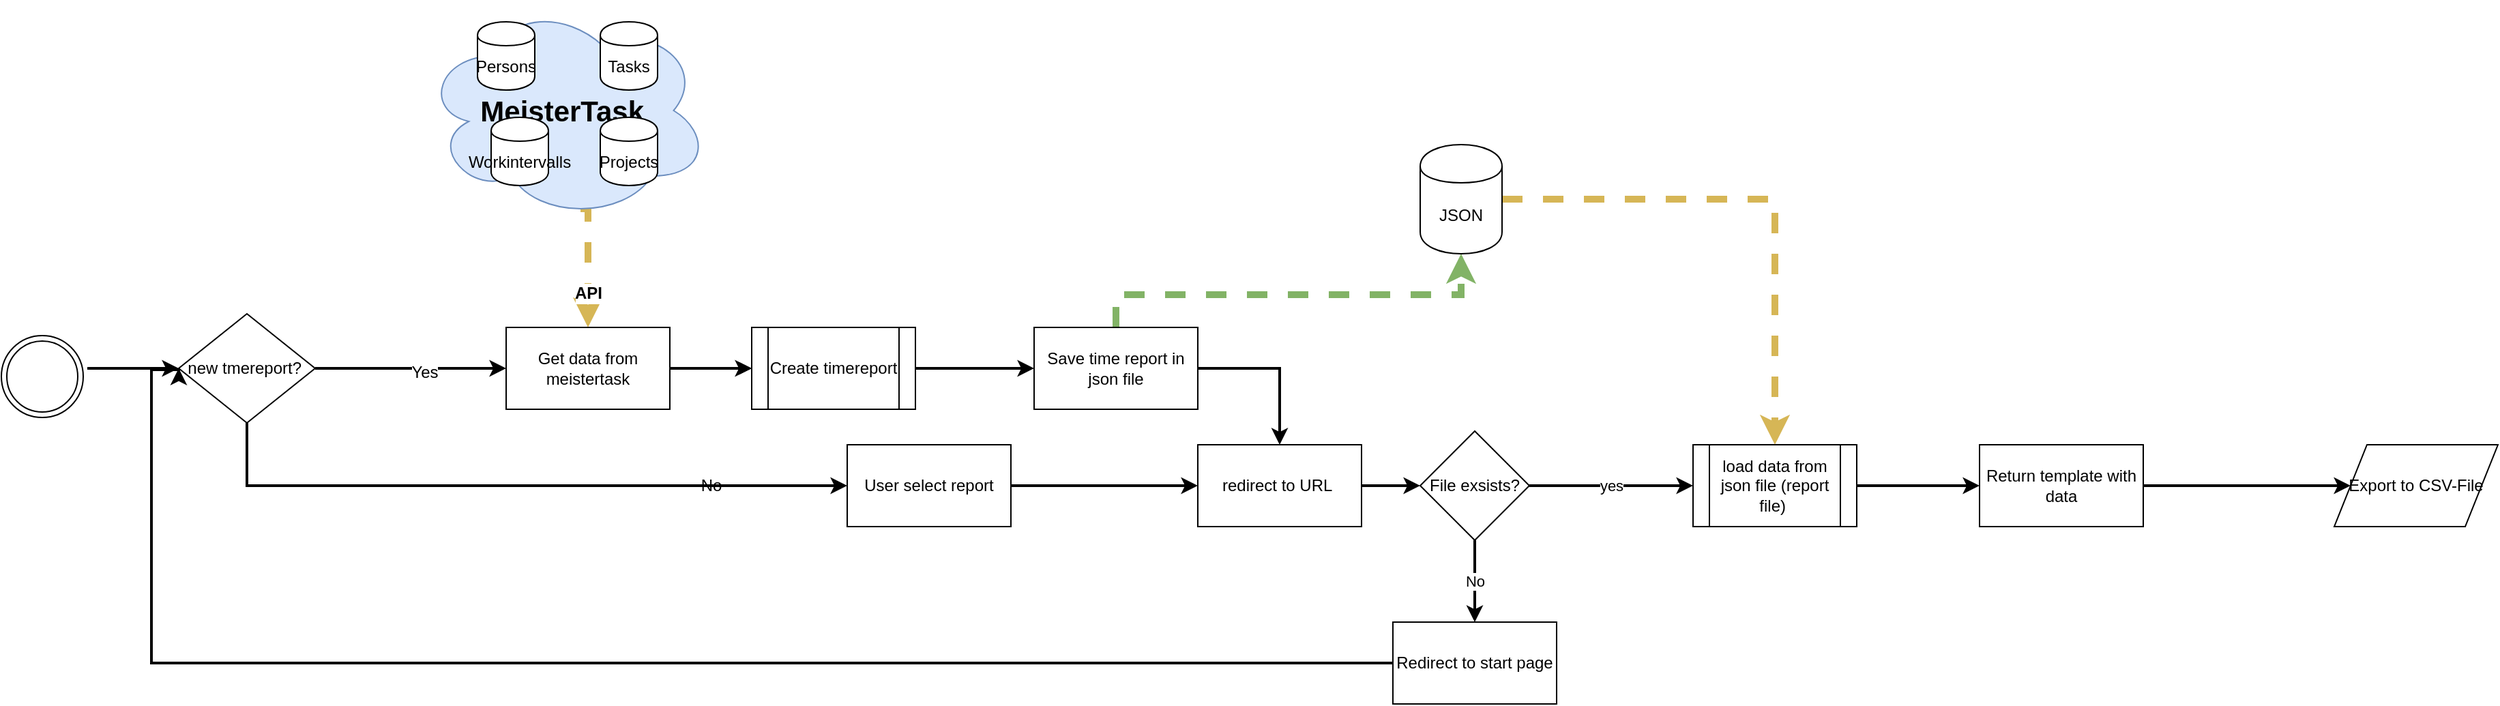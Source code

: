 <mxfile version="12.4.8" type="github"><diagram id="C5RBs43oDa-KdzZeNtuy" name="Page-1"><mxGraphModel dx="2249" dy="713" grid="1" gridSize="10" guides="1" tooltips="1" connect="1" arrows="1" fold="1" page="1" pageScale="1" pageWidth="827" pageHeight="1169" math="0" shadow="0"><root><mxCell id="WIyWlLk6GJQsqaUBKTNV-0"/><mxCell id="WIyWlLk6GJQsqaUBKTNV-1" parent="WIyWlLk6GJQsqaUBKTNV-0"/><mxCell id="MSR7vl2Qp5dJa_H4U3Mi-57" style="edgeStyle=orthogonalEdgeStyle;rounded=0;orthogonalLoop=1;jettySize=auto;html=1;exitX=0.55;exitY=0.95;exitDx=0;exitDy=0;exitPerimeter=0;entryX=0.5;entryY=0;entryDx=0;entryDy=0;dashed=1;fillColor=#fff2cc;strokeColor=#d6b656;strokeWidth=5;" edge="1" parent="WIyWlLk6GJQsqaUBKTNV-1" source="MSR7vl2Qp5dJa_H4U3Mi-8" target="MSR7vl2Qp5dJa_H4U3Mi-73"><mxGeometry relative="1" as="geometry"><Array as="points"><mxPoint x="90" y="502"/></Array></mxGeometry></mxCell><mxCell id="MSR7vl2Qp5dJa_H4U3Mi-60" value="&lt;b&gt;API&lt;/b&gt;" style="text;html=1;align=center;verticalAlign=middle;resizable=0;points=[];labelBackgroundColor=#ffffff;" vertex="1" connectable="0" parent="MSR7vl2Qp5dJa_H4U3Mi-57"><mxGeometry x="0.447" relative="1" as="geometry"><mxPoint as="offset"/></mxGeometry></mxCell><mxCell id="MSR7vl2Qp5dJa_H4U3Mi-8" value="&lt;font style=&quot;font-size: 21px&quot;&gt;&lt;b&gt;MeisterTask&amp;nbsp;&lt;/b&gt;&lt;/font&gt;" style="ellipse;shape=cloud;whiteSpace=wrap;html=1;fillColor=#dae8fc;strokeColor=#6c8ebf;align=center;" vertex="1" parent="WIyWlLk6GJQsqaUBKTNV-1"><mxGeometry x="-31" y="350" width="210" height="160" as="geometry"/></mxCell><mxCell id="MSR7vl2Qp5dJa_H4U3Mi-20" style="edgeStyle=orthogonalEdgeStyle;rounded=0;orthogonalLoop=1;jettySize=auto;html=1;entryX=0;entryY=0.5;entryDx=0;entryDy=0;" edge="1" parent="WIyWlLk6GJQsqaUBKTNV-1" source="MSR7vl2Qp5dJa_H4U3Mi-73" target="MSR7vl2Qp5dJa_H4U3Mi-59"><mxGeometry relative="1" as="geometry"><mxPoint x="-30" y="750" as="targetPoint"/></mxGeometry></mxCell><mxCell id="MSR7vl2Qp5dJa_H4U3Mi-1" style="edgeStyle=orthogonalEdgeStyle;rounded=0;orthogonalLoop=1;jettySize=auto;html=1;exitX=1.05;exitY=0.4;exitDx=0;exitDy=0;exitPerimeter=0;strokeWidth=2;" edge="1" parent="WIyWlLk6GJQsqaUBKTNV-1" source="MSR7vl2Qp5dJa_H4U3Mi-0" target="MSR7vl2Qp5dJa_H4U3Mi-63"><mxGeometry relative="1" as="geometry"><mxPoint x="-30" y="641" as="sourcePoint"/></mxGeometry></mxCell><mxCell id="MSR7vl2Qp5dJa_H4U3Mi-0" value="" style="ellipse;shape=doubleEllipse;html=1;dashed=0;whitespace=wrap;aspect=fixed;" vertex="1" parent="WIyWlLk6GJQsqaUBKTNV-1"><mxGeometry x="-340" y="595" width="60" height="60" as="geometry"/></mxCell><mxCell id="MSR7vl2Qp5dJa_H4U3Mi-2" value="Projects" style="shape=cylinder;whiteSpace=wrap;html=1;boundedLbl=1;backgroundOutline=1;" vertex="1" parent="WIyWlLk6GJQsqaUBKTNV-1"><mxGeometry x="99" y="435" width="42" height="50" as="geometry"/></mxCell><mxCell id="MSR7vl2Qp5dJa_H4U3Mi-3" value="Tasks" style="shape=cylinder;whiteSpace=wrap;html=1;boundedLbl=1;backgroundOutline=1;" vertex="1" parent="WIyWlLk6GJQsqaUBKTNV-1"><mxGeometry x="99" y="365" width="42" height="50" as="geometry"/></mxCell><mxCell id="MSR7vl2Qp5dJa_H4U3Mi-4" value="Workintervalls" style="shape=cylinder;whiteSpace=wrap;html=1;boundedLbl=1;backgroundOutline=1;" vertex="1" parent="WIyWlLk6GJQsqaUBKTNV-1"><mxGeometry x="19" y="435" width="42" height="50" as="geometry"/></mxCell><mxCell id="MSR7vl2Qp5dJa_H4U3Mi-5" value="Persons" style="shape=cylinder;whiteSpace=wrap;html=1;boundedLbl=1;backgroundOutline=1;" vertex="1" parent="WIyWlLk6GJQsqaUBKTNV-1"><mxGeometry x="9" y="365" width="42" height="50" as="geometry"/></mxCell><mxCell id="MSR7vl2Qp5dJa_H4U3Mi-50" style="edgeStyle=orthogonalEdgeStyle;rounded=0;orthogonalLoop=1;jettySize=auto;html=1;exitX=1;exitY=0.5;exitDx=0;exitDy=0;entryX=0;entryY=0.5;entryDx=0;entryDy=0;strokeWidth=2;" edge="1" parent="WIyWlLk6GJQsqaUBKTNV-1" source="MSR7vl2Qp5dJa_H4U3Mi-59" target="MSR7vl2Qp5dJa_H4U3Mi-75"><mxGeometry relative="1" as="geometry"/></mxCell><mxCell id="MSR7vl2Qp5dJa_H4U3Mi-58" style="edgeStyle=orthogonalEdgeStyle;rounded=0;orthogonalLoop=1;jettySize=auto;html=1;entryX=0.5;entryY=1;entryDx=0;entryDy=0;dashed=1;fillColor=#d5e8d4;strokeColor=#82b366;strokeWidth=5;" edge="1" parent="WIyWlLk6GJQsqaUBKTNV-1" source="MSR7vl2Qp5dJa_H4U3Mi-75" target="MSR7vl2Qp5dJa_H4U3Mi-46"><mxGeometry relative="1" as="geometry"><mxPoint x="477" y="635" as="sourcePoint"/><Array as="points"><mxPoint x="477" y="565"/><mxPoint x="730" y="565"/></Array></mxGeometry></mxCell><mxCell id="MSR7vl2Qp5dJa_H4U3Mi-71" style="edgeStyle=orthogonalEdgeStyle;rounded=0;orthogonalLoop=1;jettySize=auto;html=1;exitX=1;exitY=0.5;exitDx=0;exitDy=0;dashed=1;entryX=0.5;entryY=0;entryDx=0;entryDy=0;fillColor=#fff2cc;strokeColor=#d6b656;strokeWidth=5;" edge="1" parent="WIyWlLk6GJQsqaUBKTNV-1" source="MSR7vl2Qp5dJa_H4U3Mi-46" target="MSR7vl2Qp5dJa_H4U3Mi-94"><mxGeometry relative="1" as="geometry"><mxPoint x="940" y="685" as="targetPoint"/></mxGeometry></mxCell><mxCell id="MSR7vl2Qp5dJa_H4U3Mi-46" value="JSON" style="shape=cylinder;whiteSpace=wrap;html=1;boundedLbl=1;backgroundOutline=1;" vertex="1" parent="WIyWlLk6GJQsqaUBKTNV-1"><mxGeometry x="700" y="455" width="60" height="80" as="geometry"/></mxCell><mxCell id="MSR7vl2Qp5dJa_H4U3Mi-59" value="Create timereport" style="shape=process;whiteSpace=wrap;html=1;backgroundOutline=1;" vertex="1" parent="WIyWlLk6GJQsqaUBKTNV-1"><mxGeometry x="210" y="589" width="120" height="60" as="geometry"/></mxCell><mxCell id="MSR7vl2Qp5dJa_H4U3Mi-64" style="edgeStyle=orthogonalEdgeStyle;rounded=0;orthogonalLoop=1;jettySize=auto;html=1;entryX=0;entryY=0.5;entryDx=0;entryDy=0;strokeWidth=2;" edge="1" parent="WIyWlLk6GJQsqaUBKTNV-1" source="MSR7vl2Qp5dJa_H4U3Mi-63" target="MSR7vl2Qp5dJa_H4U3Mi-73"><mxGeometry relative="1" as="geometry"/></mxCell><mxCell id="MSR7vl2Qp5dJa_H4U3Mi-65" value="Yes" style="text;html=1;align=center;verticalAlign=middle;resizable=0;points=[];labelBackgroundColor=#ffffff;" vertex="1" connectable="0" parent="MSR7vl2Qp5dJa_H4U3Mi-64"><mxGeometry x="0.143" y="-3" relative="1" as="geometry"><mxPoint as="offset"/></mxGeometry></mxCell><mxCell id="MSR7vl2Qp5dJa_H4U3Mi-67" style="edgeStyle=orthogonalEdgeStyle;rounded=0;orthogonalLoop=1;jettySize=auto;html=1;exitX=0.5;exitY=1;exitDx=0;exitDy=0;entryX=0;entryY=0.5;entryDx=0;entryDy=0;strokeWidth=2;" edge="1" parent="WIyWlLk6GJQsqaUBKTNV-1" source="MSR7vl2Qp5dJa_H4U3Mi-63" target="MSR7vl2Qp5dJa_H4U3Mi-78"><mxGeometry relative="1" as="geometry"><mxPoint x="570" y="685" as="targetPoint"/><Array as="points"><mxPoint x="-160" y="705"/></Array></mxGeometry></mxCell><mxCell id="MSR7vl2Qp5dJa_H4U3Mi-63" value="new tmereport?&amp;nbsp;" style="rhombus;whiteSpace=wrap;html=1;" vertex="1" parent="WIyWlLk6GJQsqaUBKTNV-1"><mxGeometry x="-210" y="579" width="100" height="80" as="geometry"/></mxCell><mxCell id="MSR7vl2Qp5dJa_H4U3Mi-96" value="" style="edgeStyle=orthogonalEdgeStyle;rounded=0;orthogonalLoop=1;jettySize=auto;html=1;strokeWidth=2;" edge="1" parent="WIyWlLk6GJQsqaUBKTNV-1" source="MSR7vl2Qp5dJa_H4U3Mi-73" target="MSR7vl2Qp5dJa_H4U3Mi-59"><mxGeometry relative="1" as="geometry"/></mxCell><mxCell id="MSR7vl2Qp5dJa_H4U3Mi-73" value="Get data from meistertask" style="rounded=0;whiteSpace=wrap;html=1;" vertex="1" parent="WIyWlLk6GJQsqaUBKTNV-1"><mxGeometry x="30" y="589" width="120" height="60" as="geometry"/></mxCell><mxCell id="MSR7vl2Qp5dJa_H4U3Mi-84" style="edgeStyle=orthogonalEdgeStyle;rounded=0;orthogonalLoop=1;jettySize=auto;html=1;entryX=0.5;entryY=0;entryDx=0;entryDy=0;strokeWidth=2;" edge="1" parent="WIyWlLk6GJQsqaUBKTNV-1" source="MSR7vl2Qp5dJa_H4U3Mi-75" target="MSR7vl2Qp5dJa_H4U3Mi-83"><mxGeometry relative="1" as="geometry"><Array as="points"><mxPoint x="597" y="619"/></Array></mxGeometry></mxCell><mxCell id="MSR7vl2Qp5dJa_H4U3Mi-75" value="Save time report in json file" style="rounded=0;whiteSpace=wrap;html=1;" vertex="1" parent="WIyWlLk6GJQsqaUBKTNV-1"><mxGeometry x="417" y="589" width="120" height="60" as="geometry"/></mxCell><mxCell id="MSR7vl2Qp5dJa_H4U3Mi-77" value="No" style="text;html=1;align=center;verticalAlign=middle;resizable=0;points=[];autosize=1;" vertex="1" parent="WIyWlLk6GJQsqaUBKTNV-1"><mxGeometry x="165" y="695" width="30" height="20" as="geometry"/></mxCell><mxCell id="MSR7vl2Qp5dJa_H4U3Mi-80" style="edgeStyle=orthogonalEdgeStyle;rounded=0;orthogonalLoop=1;jettySize=auto;html=1;exitX=1;exitY=0.5;exitDx=0;exitDy=0;strokeWidth=2;" edge="1" parent="WIyWlLk6GJQsqaUBKTNV-1" source="MSR7vl2Qp5dJa_H4U3Mi-78" target="MSR7vl2Qp5dJa_H4U3Mi-83"><mxGeometry relative="1" as="geometry"/></mxCell><mxCell id="MSR7vl2Qp5dJa_H4U3Mi-78" value="User select report" style="rounded=0;whiteSpace=wrap;html=1;" vertex="1" parent="WIyWlLk6GJQsqaUBKTNV-1"><mxGeometry x="280" y="675" width="120" height="60" as="geometry"/></mxCell><mxCell id="MSR7vl2Qp5dJa_H4U3Mi-89" value="No" style="edgeStyle=orthogonalEdgeStyle;rounded=0;orthogonalLoop=1;jettySize=auto;html=1;exitX=0.5;exitY=1;exitDx=0;exitDy=0;entryX=0.5;entryY=0;entryDx=0;entryDy=0;strokeWidth=2;" edge="1" parent="WIyWlLk6GJQsqaUBKTNV-1" source="MSR7vl2Qp5dJa_H4U3Mi-79" target="MSR7vl2Qp5dJa_H4U3Mi-88"><mxGeometry relative="1" as="geometry"/></mxCell><mxCell id="MSR7vl2Qp5dJa_H4U3Mi-92" value="yes" style="edgeStyle=orthogonalEdgeStyle;rounded=0;orthogonalLoop=1;jettySize=auto;html=1;exitX=1;exitY=0.5;exitDx=0;exitDy=0;entryX=0;entryY=0.5;entryDx=0;entryDy=0;strokeWidth=2;" edge="1" parent="WIyWlLk6GJQsqaUBKTNV-1" source="MSR7vl2Qp5dJa_H4U3Mi-79" target="MSR7vl2Qp5dJa_H4U3Mi-94"><mxGeometry relative="1" as="geometry"/></mxCell><mxCell id="MSR7vl2Qp5dJa_H4U3Mi-79" value="File exsists?" style="rhombus;whiteSpace=wrap;html=1;" vertex="1" parent="WIyWlLk6GJQsqaUBKTNV-1"><mxGeometry x="700" y="665" width="80" height="80" as="geometry"/></mxCell><mxCell id="MSR7vl2Qp5dJa_H4U3Mi-85" style="edgeStyle=orthogonalEdgeStyle;rounded=0;orthogonalLoop=1;jettySize=auto;html=1;exitX=1;exitY=0.5;exitDx=0;exitDy=0;entryX=0;entryY=0.5;entryDx=0;entryDy=0;strokeWidth=2;" edge="1" parent="WIyWlLk6GJQsqaUBKTNV-1" source="MSR7vl2Qp5dJa_H4U3Mi-83" target="MSR7vl2Qp5dJa_H4U3Mi-79"><mxGeometry relative="1" as="geometry"/></mxCell><mxCell id="MSR7vl2Qp5dJa_H4U3Mi-83" value="redirect to URL&amp;nbsp;" style="rounded=0;whiteSpace=wrap;html=1;" vertex="1" parent="WIyWlLk6GJQsqaUBKTNV-1"><mxGeometry x="537" y="675" width="120" height="60" as="geometry"/></mxCell><mxCell id="MSR7vl2Qp5dJa_H4U3Mi-90" style="edgeStyle=orthogonalEdgeStyle;rounded=0;orthogonalLoop=1;jettySize=auto;html=1;exitX=0;exitY=0.5;exitDx=0;exitDy=0;entryX=0;entryY=0.5;entryDx=0;entryDy=0;strokeWidth=2;" edge="1" parent="WIyWlLk6GJQsqaUBKTNV-1" source="MSR7vl2Qp5dJa_H4U3Mi-88" target="MSR7vl2Qp5dJa_H4U3Mi-63"><mxGeometry relative="1" as="geometry"><Array as="points"><mxPoint x="-230" y="835"/><mxPoint x="-230" y="620"/></Array></mxGeometry></mxCell><mxCell id="MSR7vl2Qp5dJa_H4U3Mi-88" value="Redirect to start page" style="rounded=0;whiteSpace=wrap;html=1;" vertex="1" parent="WIyWlLk6GJQsqaUBKTNV-1"><mxGeometry x="680" y="805" width="120" height="60" as="geometry"/></mxCell><mxCell id="MSR7vl2Qp5dJa_H4U3Mi-100" style="edgeStyle=orthogonalEdgeStyle;rounded=0;orthogonalLoop=1;jettySize=auto;html=1;exitX=1;exitY=0.5;exitDx=0;exitDy=0;entryX=0;entryY=0.5;entryDx=0;entryDy=0;strokeWidth=2;" edge="1" parent="WIyWlLk6GJQsqaUBKTNV-1" source="MSR7vl2Qp5dJa_H4U3Mi-93" target="MSR7vl2Qp5dJa_H4U3Mi-99"><mxGeometry relative="1" as="geometry"/></mxCell><mxCell id="MSR7vl2Qp5dJa_H4U3Mi-93" value="Return template with data" style="rounded=0;whiteSpace=wrap;html=1;" vertex="1" parent="WIyWlLk6GJQsqaUBKTNV-1"><mxGeometry x="1110" y="675" width="120" height="60" as="geometry"/></mxCell><mxCell id="MSR7vl2Qp5dJa_H4U3Mi-95" style="edgeStyle=orthogonalEdgeStyle;rounded=0;orthogonalLoop=1;jettySize=auto;html=1;exitX=1;exitY=0.5;exitDx=0;exitDy=0;entryX=0;entryY=0.5;entryDx=0;entryDy=0;strokeWidth=2;" edge="1" parent="WIyWlLk6GJQsqaUBKTNV-1" source="MSR7vl2Qp5dJa_H4U3Mi-94" target="MSR7vl2Qp5dJa_H4U3Mi-93"><mxGeometry relative="1" as="geometry"/></mxCell><mxCell id="MSR7vl2Qp5dJa_H4U3Mi-94" value="load data from json file (report file)&amp;nbsp;" style="shape=process;whiteSpace=wrap;html=1;backgroundOutline=1;" vertex="1" parent="WIyWlLk6GJQsqaUBKTNV-1"><mxGeometry x="900" y="675" width="120" height="60" as="geometry"/></mxCell><mxCell id="MSR7vl2Qp5dJa_H4U3Mi-99" value="Export to CSV-File" style="shape=parallelogram;perimeter=parallelogramPerimeter;whiteSpace=wrap;html=1;" vertex="1" parent="WIyWlLk6GJQsqaUBKTNV-1"><mxGeometry x="1370" y="675" width="120" height="60" as="geometry"/></mxCell></root></mxGraphModel></diagram></mxfile>
